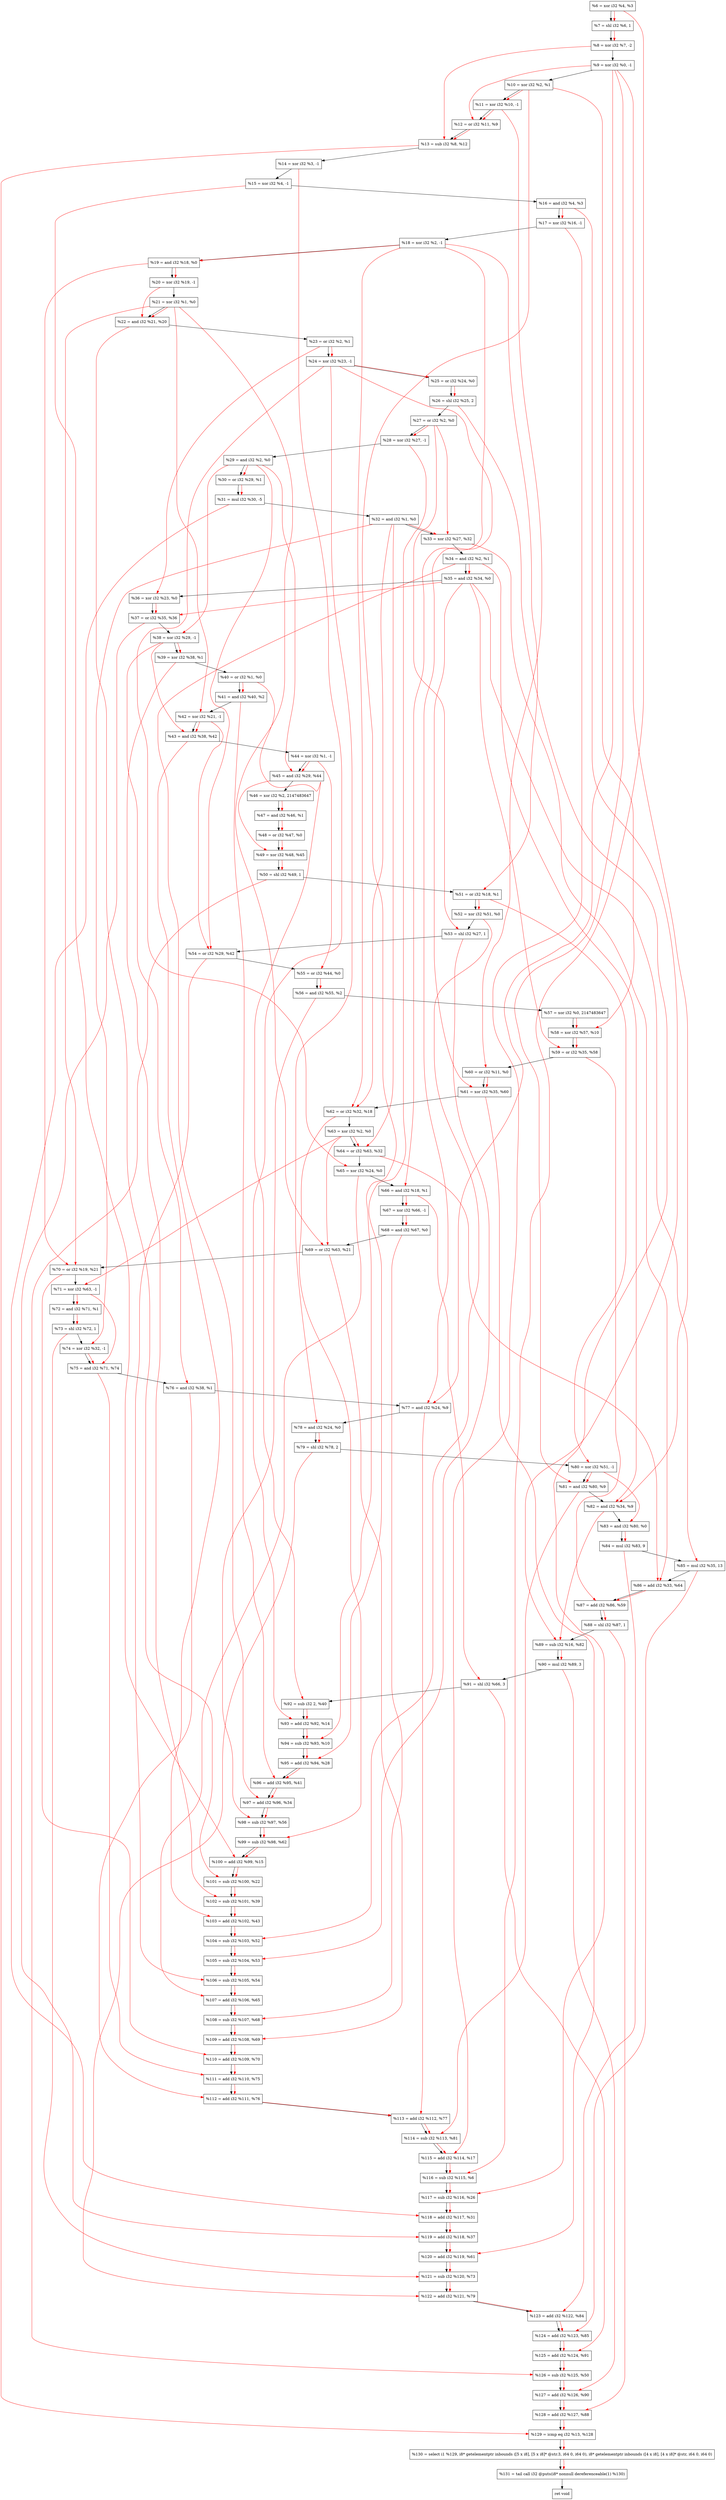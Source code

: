 digraph "DFG for'crackme' function" {
	Node0x14fd000[shape=record, label="  %6 = xor i32 %4, %3"];
	Node0x14fd680[shape=record, label="  %7 = shl i32 %6, 1"];
	Node0x14fd720[shape=record, label="  %8 = xor i32 %7, -2"];
	Node0x14fd7c0[shape=record, label="  %9 = xor i32 %0, -1"];
	Node0x14fd830[shape=record, label="  %10 = xor i32 %2, %1"];
	Node0x14fd8a0[shape=record, label="  %11 = xor i32 %10, -1"];
	Node0x14fd910[shape=record, label="  %12 = or i32 %11, %9"];
	Node0x14fd980[shape=record, label="  %13 = sub i32 %8, %12"];
	Node0x14fd9f0[shape=record, label="  %14 = xor i32 %3, -1"];
	Node0x14fda60[shape=record, label="  %15 = xor i32 %4, -1"];
	Node0x14fdad0[shape=record, label="  %16 = and i32 %4, %3"];
	Node0x14fdb40[shape=record, label="  %17 = xor i32 %16, -1"];
	Node0x14fdbb0[shape=record, label="  %18 = xor i32 %2, -1"];
	Node0x14fdc20[shape=record, label="  %19 = and i32 %18, %0"];
	Node0x14fdc90[shape=record, label="  %20 = xor i32 %19, -1"];
	Node0x14fdd00[shape=record, label="  %21 = xor i32 %1, %0"];
	Node0x14fdd70[shape=record, label="  %22 = and i32 %21, %20"];
	Node0x14fdde0[shape=record, label="  %23 = or i32 %2, %1"];
	Node0x14fde50[shape=record, label="  %24 = xor i32 %23, -1"];
	Node0x14fdec0[shape=record, label="  %25 = or i32 %24, %0"];
	Node0x14fdf60[shape=record, label="  %26 = shl i32 %25, 2"];
	Node0x14fdfd0[shape=record, label="  %27 = or i32 %2, %0"];
	Node0x14fe040[shape=record, label="  %28 = xor i32 %27, -1"];
	Node0x14fe0b0[shape=record, label="  %29 = and i32 %2, %0"];
	Node0x14fe120[shape=record, label="  %30 = or i32 %29, %1"];
	Node0x14fe1c0[shape=record, label="  %31 = mul i32 %30, -5"];
	Node0x14fe230[shape=record, label="  %32 = and i32 %1, %0"];
	Node0x14fe4b0[shape=record, label="  %33 = xor i32 %27, %32"];
	Node0x14fe520[shape=record, label="  %34 = and i32 %2, %1"];
	Node0x14fe590[shape=record, label="  %35 = and i32 %34, %0"];
	Node0x14fe600[shape=record, label="  %36 = xor i32 %23, %0"];
	Node0x14fe670[shape=record, label="  %37 = or i32 %35, %36"];
	Node0x14fe6e0[shape=record, label="  %38 = xor i32 %29, -1"];
	Node0x14fe750[shape=record, label="  %39 = xor i32 %38, %1"];
	Node0x14fe7c0[shape=record, label="  %40 = or i32 %1, %0"];
	Node0x14fe830[shape=record, label="  %41 = and i32 %40, %2"];
	Node0x14fe8a0[shape=record, label="  %42 = xor i32 %21, -1"];
	Node0x14fe910[shape=record, label="  %43 = and i32 %38, %42"];
	Node0x14fe980[shape=record, label="  %44 = xor i32 %1, -1"];
	Node0x14fe9f0[shape=record, label="  %45 = and i32 %29, %44"];
	Node0x14fea90[shape=record, label="  %46 = xor i32 %2, 2147483647"];
	Node0x14feb00[shape=record, label="  %47 = and i32 %46, %1"];
	Node0x14feb70[shape=record, label="  %48 = or i32 %47, %0"];
	Node0x14febe0[shape=record, label="  %49 = xor i32 %48, %45"];
	Node0x14fec50[shape=record, label="  %50 = shl i32 %49, 1"];
	Node0x14fecc0[shape=record, label="  %51 = or i32 %18, %1"];
	Node0x14fed30[shape=record, label="  %52 = xor i32 %51, %0"];
	Node0x14feda0[shape=record, label="  %53 = shl i32 %27, 1"];
	Node0x14fee10[shape=record, label="  %54 = or i32 %29, %42"];
	Node0x14fee80[shape=record, label="  %55 = or i32 %44, %0"];
	Node0x14feef0[shape=record, label="  %56 = and i32 %55, %2"];
	Node0x14fef60[shape=record, label="  %57 = xor i32 %0, 2147483647"];
	Node0x14fefd0[shape=record, label="  %58 = xor i32 %57, %10"];
	Node0x14ff040[shape=record, label="  %59 = or i32 %35, %58"];
	Node0x14ff0b0[shape=record, label="  %60 = or i32 %11, %0"];
	Node0x14ff120[shape=record, label="  %61 = xor i32 %35, %60"];
	Node0x14ff190[shape=record, label="  %62 = or i32 %32, %18"];
	Node0x14ff200[shape=record, label="  %63 = xor i32 %2, %0"];
	Node0x14ff270[shape=record, label="  %64 = or i32 %63, %32"];
	Node0x14ff6f0[shape=record, label="  %65 = xor i32 %24, %0"];
	Node0x14ff760[shape=record, label="  %66 = and i32 %18, %1"];
	Node0x14ff7d0[shape=record, label="  %67 = xor i32 %66, -1"];
	Node0x14ff840[shape=record, label="  %68 = and i32 %67, %0"];
	Node0x14ff8b0[shape=record, label="  %69 = or i32 %63, %21"];
	Node0x14ff920[shape=record, label="  %70 = or i32 %19, %21"];
	Node0x14ff990[shape=record, label="  %71 = xor i32 %63, -1"];
	Node0x14ffa00[shape=record, label="  %72 = and i32 %71, %1"];
	Node0x14ffa70[shape=record, label="  %73 = shl i32 %72, 1"];
	Node0x14ffae0[shape=record, label="  %74 = xor i32 %32, -1"];
	Node0x14ffb50[shape=record, label="  %75 = and i32 %71, %74"];
	Node0x14ffbc0[shape=record, label="  %76 = and i32 %38, %1"];
	Node0x14ffc30[shape=record, label="  %77 = and i32 %24, %9"];
	Node0x14ffca0[shape=record, label="  %78 = and i32 %24, %0"];
	Node0x14ffd10[shape=record, label="  %79 = shl i32 %78, 2"];
	Node0x14ffd80[shape=record, label="  %80 = xor i32 %51, -1"];
	Node0x14ffdf0[shape=record, label="  %81 = and i32 %80, %9"];
	Node0x14ffe60[shape=record, label="  %82 = and i32 %34, %9"];
	Node0x14ffed0[shape=record, label="  %83 = and i32 %80, %0"];
	Node0x14fff70[shape=record, label="  %84 = mul i32 %83, 9"];
	Node0x1500010[shape=record, label="  %85 = mul i32 %35, 13"];
	Node0x1500080[shape=record, label="  %86 = add i32 %33, %64"];
	Node0x15000f0[shape=record, label="  %87 = add i32 %86, %59"];
	Node0x1500160[shape=record, label="  %88 = shl i32 %87, 1"];
	Node0x15001d0[shape=record, label="  %89 = sub i32 %16, %82"];
	Node0x1500270[shape=record, label="  %90 = mul i32 %89, 3"];
	Node0x15002e0[shape=record, label="  %91 = shl i32 %66, 3"];
	Node0x1500350[shape=record, label="  %92 = sub i32 2, %40"];
	Node0x15003c0[shape=record, label="  %93 = add i32 %92, %14"];
	Node0x1500430[shape=record, label="  %94 = sub i32 %93, %10"];
	Node0x15004a0[shape=record, label="  %95 = add i32 %94, %28"];
	Node0x1500510[shape=record, label="  %96 = add i32 %95, %41"];
	Node0x1500580[shape=record, label="  %97 = add i32 %96, %34"];
	Node0x15005f0[shape=record, label="  %98 = sub i32 %97, %56"];
	Node0x1500660[shape=record, label="  %99 = sub i32 %98, %62"];
	Node0x15006d0[shape=record, label="  %100 = add i32 %99, %15"];
	Node0x1500740[shape=record, label="  %101 = sub i32 %100, %22"];
	Node0x15007b0[shape=record, label="  %102 = sub i32 %101, %39"];
	Node0x1500820[shape=record, label="  %103 = add i32 %102, %43"];
	Node0x1500890[shape=record, label="  %104 = sub i32 %103, %52"];
	Node0x1500900[shape=record, label="  %105 = sub i32 %104, %53"];
	Node0x1500970[shape=record, label="  %106 = sub i32 %105, %54"];
	Node0x15009e0[shape=record, label="  %107 = add i32 %106, %65"];
	Node0x1500a50[shape=record, label="  %108 = sub i32 %107, %68"];
	Node0x1500ac0[shape=record, label="  %109 = add i32 %108, %69"];
	Node0x1500b30[shape=record, label="  %110 = add i32 %109, %70"];
	Node0x1500ba0[shape=record, label="  %111 = add i32 %110, %75"];
	Node0x1500c10[shape=record, label="  %112 = add i32 %111, %76"];
	Node0x1500c80[shape=record, label="  %113 = add i32 %112, %77"];
	Node0x1500cf0[shape=record, label="  %114 = sub i32 %113, %81"];
	Node0x1500d60[shape=record, label="  %115 = add i32 %114, %17"];
	Node0x1500dd0[shape=record, label="  %116 = sub i32 %115, %6"];
	Node0x1500e40[shape=record, label="  %117 = sub i32 %116, %26"];
	Node0x1500eb0[shape=record, label="  %118 = add i32 %117, %31"];
	Node0x1500f20[shape=record, label="  %119 = add i32 %118, %37"];
	Node0x1500f90[shape=record, label="  %120 = add i32 %119, %61"];
	Node0x1501000[shape=record, label="  %121 = sub i32 %120, %73"];
	Node0x1501070[shape=record, label="  %122 = add i32 %121, %79"];
	Node0x15010e0[shape=record, label="  %123 = add i32 %122, %84"];
	Node0x1501150[shape=record, label="  %124 = add i32 %123, %85"];
	Node0x15011c0[shape=record, label="  %125 = add i32 %124, %91"];
	Node0x1501230[shape=record, label="  %126 = sub i32 %125, %50"];
	Node0x15012a0[shape=record, label="  %127 = add i32 %126, %90"];
	Node0x1501310[shape=record, label="  %128 = add i32 %127, %88"];
	Node0x1501b90[shape=record, label="  %129 = icmp eq i32 %13, %128"];
	Node0x149d268[shape=record, label="  %130 = select i1 %129, i8* getelementptr inbounds ([5 x i8], [5 x i8]* @str.3, i64 0, i64 0), i8* getelementptr inbounds ([4 x i8], [4 x i8]* @str, i64 0, i64 0)"];
	Node0x1501e20[shape=record, label="  %131 = tail call i32 @puts(i8* nonnull dereferenceable(1) %130)"];
	Node0x1501e70[shape=record, label="  ret void"];
	Node0x14fd000 -> Node0x14fd680;
	Node0x14fd680 -> Node0x14fd720;
	Node0x14fd720 -> Node0x14fd7c0;
	Node0x14fd7c0 -> Node0x14fd830;
	Node0x14fd830 -> Node0x14fd8a0;
	Node0x14fd8a0 -> Node0x14fd910;
	Node0x14fd910 -> Node0x14fd980;
	Node0x14fd980 -> Node0x14fd9f0;
	Node0x14fd9f0 -> Node0x14fda60;
	Node0x14fda60 -> Node0x14fdad0;
	Node0x14fdad0 -> Node0x14fdb40;
	Node0x14fdb40 -> Node0x14fdbb0;
	Node0x14fdbb0 -> Node0x14fdc20;
	Node0x14fdc20 -> Node0x14fdc90;
	Node0x14fdc90 -> Node0x14fdd00;
	Node0x14fdd00 -> Node0x14fdd70;
	Node0x14fdd70 -> Node0x14fdde0;
	Node0x14fdde0 -> Node0x14fde50;
	Node0x14fde50 -> Node0x14fdec0;
	Node0x14fdec0 -> Node0x14fdf60;
	Node0x14fdf60 -> Node0x14fdfd0;
	Node0x14fdfd0 -> Node0x14fe040;
	Node0x14fe040 -> Node0x14fe0b0;
	Node0x14fe0b0 -> Node0x14fe120;
	Node0x14fe120 -> Node0x14fe1c0;
	Node0x14fe1c0 -> Node0x14fe230;
	Node0x14fe230 -> Node0x14fe4b0;
	Node0x14fe4b0 -> Node0x14fe520;
	Node0x14fe520 -> Node0x14fe590;
	Node0x14fe590 -> Node0x14fe600;
	Node0x14fe600 -> Node0x14fe670;
	Node0x14fe670 -> Node0x14fe6e0;
	Node0x14fe6e0 -> Node0x14fe750;
	Node0x14fe750 -> Node0x14fe7c0;
	Node0x14fe7c0 -> Node0x14fe830;
	Node0x14fe830 -> Node0x14fe8a0;
	Node0x14fe8a0 -> Node0x14fe910;
	Node0x14fe910 -> Node0x14fe980;
	Node0x14fe980 -> Node0x14fe9f0;
	Node0x14fe9f0 -> Node0x14fea90;
	Node0x14fea90 -> Node0x14feb00;
	Node0x14feb00 -> Node0x14feb70;
	Node0x14feb70 -> Node0x14febe0;
	Node0x14febe0 -> Node0x14fec50;
	Node0x14fec50 -> Node0x14fecc0;
	Node0x14fecc0 -> Node0x14fed30;
	Node0x14fed30 -> Node0x14feda0;
	Node0x14feda0 -> Node0x14fee10;
	Node0x14fee10 -> Node0x14fee80;
	Node0x14fee80 -> Node0x14feef0;
	Node0x14feef0 -> Node0x14fef60;
	Node0x14fef60 -> Node0x14fefd0;
	Node0x14fefd0 -> Node0x14ff040;
	Node0x14ff040 -> Node0x14ff0b0;
	Node0x14ff0b0 -> Node0x14ff120;
	Node0x14ff120 -> Node0x14ff190;
	Node0x14ff190 -> Node0x14ff200;
	Node0x14ff200 -> Node0x14ff270;
	Node0x14ff270 -> Node0x14ff6f0;
	Node0x14ff6f0 -> Node0x14ff760;
	Node0x14ff760 -> Node0x14ff7d0;
	Node0x14ff7d0 -> Node0x14ff840;
	Node0x14ff840 -> Node0x14ff8b0;
	Node0x14ff8b0 -> Node0x14ff920;
	Node0x14ff920 -> Node0x14ff990;
	Node0x14ff990 -> Node0x14ffa00;
	Node0x14ffa00 -> Node0x14ffa70;
	Node0x14ffa70 -> Node0x14ffae0;
	Node0x14ffae0 -> Node0x14ffb50;
	Node0x14ffb50 -> Node0x14ffbc0;
	Node0x14ffbc0 -> Node0x14ffc30;
	Node0x14ffc30 -> Node0x14ffca0;
	Node0x14ffca0 -> Node0x14ffd10;
	Node0x14ffd10 -> Node0x14ffd80;
	Node0x14ffd80 -> Node0x14ffdf0;
	Node0x14ffdf0 -> Node0x14ffe60;
	Node0x14ffe60 -> Node0x14ffed0;
	Node0x14ffed0 -> Node0x14fff70;
	Node0x14fff70 -> Node0x1500010;
	Node0x1500010 -> Node0x1500080;
	Node0x1500080 -> Node0x15000f0;
	Node0x15000f0 -> Node0x1500160;
	Node0x1500160 -> Node0x15001d0;
	Node0x15001d0 -> Node0x1500270;
	Node0x1500270 -> Node0x15002e0;
	Node0x15002e0 -> Node0x1500350;
	Node0x1500350 -> Node0x15003c0;
	Node0x15003c0 -> Node0x1500430;
	Node0x1500430 -> Node0x15004a0;
	Node0x15004a0 -> Node0x1500510;
	Node0x1500510 -> Node0x1500580;
	Node0x1500580 -> Node0x15005f0;
	Node0x15005f0 -> Node0x1500660;
	Node0x1500660 -> Node0x15006d0;
	Node0x15006d0 -> Node0x1500740;
	Node0x1500740 -> Node0x15007b0;
	Node0x15007b0 -> Node0x1500820;
	Node0x1500820 -> Node0x1500890;
	Node0x1500890 -> Node0x1500900;
	Node0x1500900 -> Node0x1500970;
	Node0x1500970 -> Node0x15009e0;
	Node0x15009e0 -> Node0x1500a50;
	Node0x1500a50 -> Node0x1500ac0;
	Node0x1500ac0 -> Node0x1500b30;
	Node0x1500b30 -> Node0x1500ba0;
	Node0x1500ba0 -> Node0x1500c10;
	Node0x1500c10 -> Node0x1500c80;
	Node0x1500c80 -> Node0x1500cf0;
	Node0x1500cf0 -> Node0x1500d60;
	Node0x1500d60 -> Node0x1500dd0;
	Node0x1500dd0 -> Node0x1500e40;
	Node0x1500e40 -> Node0x1500eb0;
	Node0x1500eb0 -> Node0x1500f20;
	Node0x1500f20 -> Node0x1500f90;
	Node0x1500f90 -> Node0x1501000;
	Node0x1501000 -> Node0x1501070;
	Node0x1501070 -> Node0x15010e0;
	Node0x15010e0 -> Node0x1501150;
	Node0x1501150 -> Node0x15011c0;
	Node0x15011c0 -> Node0x1501230;
	Node0x1501230 -> Node0x15012a0;
	Node0x15012a0 -> Node0x1501310;
	Node0x1501310 -> Node0x1501b90;
	Node0x1501b90 -> Node0x149d268;
	Node0x149d268 -> Node0x1501e20;
	Node0x1501e20 -> Node0x1501e70;
edge [color=red]
	Node0x14fd000 -> Node0x14fd680;
	Node0x14fd680 -> Node0x14fd720;
	Node0x14fd830 -> Node0x14fd8a0;
	Node0x14fd8a0 -> Node0x14fd910;
	Node0x14fd7c0 -> Node0x14fd910;
	Node0x14fd720 -> Node0x14fd980;
	Node0x14fd910 -> Node0x14fd980;
	Node0x14fdad0 -> Node0x14fdb40;
	Node0x14fdbb0 -> Node0x14fdc20;
	Node0x14fdc20 -> Node0x14fdc90;
	Node0x14fdd00 -> Node0x14fdd70;
	Node0x14fdc90 -> Node0x14fdd70;
	Node0x14fdde0 -> Node0x14fde50;
	Node0x14fde50 -> Node0x14fdec0;
	Node0x14fdec0 -> Node0x14fdf60;
	Node0x14fdfd0 -> Node0x14fe040;
	Node0x14fe0b0 -> Node0x14fe120;
	Node0x14fe120 -> Node0x14fe1c0;
	Node0x14fdfd0 -> Node0x14fe4b0;
	Node0x14fe230 -> Node0x14fe4b0;
	Node0x14fe520 -> Node0x14fe590;
	Node0x14fdde0 -> Node0x14fe600;
	Node0x14fe590 -> Node0x14fe670;
	Node0x14fe600 -> Node0x14fe670;
	Node0x14fe0b0 -> Node0x14fe6e0;
	Node0x14fe6e0 -> Node0x14fe750;
	Node0x14fe7c0 -> Node0x14fe830;
	Node0x14fdd00 -> Node0x14fe8a0;
	Node0x14fe6e0 -> Node0x14fe910;
	Node0x14fe8a0 -> Node0x14fe910;
	Node0x14fe0b0 -> Node0x14fe9f0;
	Node0x14fe980 -> Node0x14fe9f0;
	Node0x14fea90 -> Node0x14feb00;
	Node0x14feb00 -> Node0x14feb70;
	Node0x14feb70 -> Node0x14febe0;
	Node0x14fe9f0 -> Node0x14febe0;
	Node0x14febe0 -> Node0x14fec50;
	Node0x14fdbb0 -> Node0x14fecc0;
	Node0x14fecc0 -> Node0x14fed30;
	Node0x14fdfd0 -> Node0x14feda0;
	Node0x14fe0b0 -> Node0x14fee10;
	Node0x14fe8a0 -> Node0x14fee10;
	Node0x14fe980 -> Node0x14fee80;
	Node0x14fee80 -> Node0x14feef0;
	Node0x14fef60 -> Node0x14fefd0;
	Node0x14fd830 -> Node0x14fefd0;
	Node0x14fe590 -> Node0x14ff040;
	Node0x14fefd0 -> Node0x14ff040;
	Node0x14fd8a0 -> Node0x14ff0b0;
	Node0x14fe590 -> Node0x14ff120;
	Node0x14ff0b0 -> Node0x14ff120;
	Node0x14fe230 -> Node0x14ff190;
	Node0x14fdbb0 -> Node0x14ff190;
	Node0x14ff200 -> Node0x14ff270;
	Node0x14fe230 -> Node0x14ff270;
	Node0x14fde50 -> Node0x14ff6f0;
	Node0x14fdbb0 -> Node0x14ff760;
	Node0x14ff760 -> Node0x14ff7d0;
	Node0x14ff7d0 -> Node0x14ff840;
	Node0x14ff200 -> Node0x14ff8b0;
	Node0x14fdd00 -> Node0x14ff8b0;
	Node0x14fdc20 -> Node0x14ff920;
	Node0x14fdd00 -> Node0x14ff920;
	Node0x14ff200 -> Node0x14ff990;
	Node0x14ff990 -> Node0x14ffa00;
	Node0x14ffa00 -> Node0x14ffa70;
	Node0x14fe230 -> Node0x14ffae0;
	Node0x14ff990 -> Node0x14ffb50;
	Node0x14ffae0 -> Node0x14ffb50;
	Node0x14fe6e0 -> Node0x14ffbc0;
	Node0x14fde50 -> Node0x14ffc30;
	Node0x14fd7c0 -> Node0x14ffc30;
	Node0x14fde50 -> Node0x14ffca0;
	Node0x14ffca0 -> Node0x14ffd10;
	Node0x14fecc0 -> Node0x14ffd80;
	Node0x14ffd80 -> Node0x14ffdf0;
	Node0x14fd7c0 -> Node0x14ffdf0;
	Node0x14fe520 -> Node0x14ffe60;
	Node0x14fd7c0 -> Node0x14ffe60;
	Node0x14ffd80 -> Node0x14ffed0;
	Node0x14ffed0 -> Node0x14fff70;
	Node0x14fe590 -> Node0x1500010;
	Node0x14fe4b0 -> Node0x1500080;
	Node0x14ff270 -> Node0x1500080;
	Node0x1500080 -> Node0x15000f0;
	Node0x14ff040 -> Node0x15000f0;
	Node0x15000f0 -> Node0x1500160;
	Node0x14fdad0 -> Node0x15001d0;
	Node0x14ffe60 -> Node0x15001d0;
	Node0x15001d0 -> Node0x1500270;
	Node0x14ff760 -> Node0x15002e0;
	Node0x14fe7c0 -> Node0x1500350;
	Node0x1500350 -> Node0x15003c0;
	Node0x14fd9f0 -> Node0x15003c0;
	Node0x15003c0 -> Node0x1500430;
	Node0x14fd830 -> Node0x1500430;
	Node0x1500430 -> Node0x15004a0;
	Node0x14fe040 -> Node0x15004a0;
	Node0x15004a0 -> Node0x1500510;
	Node0x14fe830 -> Node0x1500510;
	Node0x1500510 -> Node0x1500580;
	Node0x14fe520 -> Node0x1500580;
	Node0x1500580 -> Node0x15005f0;
	Node0x14feef0 -> Node0x15005f0;
	Node0x15005f0 -> Node0x1500660;
	Node0x14ff190 -> Node0x1500660;
	Node0x1500660 -> Node0x15006d0;
	Node0x14fda60 -> Node0x15006d0;
	Node0x15006d0 -> Node0x1500740;
	Node0x14fdd70 -> Node0x1500740;
	Node0x1500740 -> Node0x15007b0;
	Node0x14fe750 -> Node0x15007b0;
	Node0x15007b0 -> Node0x1500820;
	Node0x14fe910 -> Node0x1500820;
	Node0x1500820 -> Node0x1500890;
	Node0x14fed30 -> Node0x1500890;
	Node0x1500890 -> Node0x1500900;
	Node0x14feda0 -> Node0x1500900;
	Node0x1500900 -> Node0x1500970;
	Node0x14fee10 -> Node0x1500970;
	Node0x1500970 -> Node0x15009e0;
	Node0x14ff6f0 -> Node0x15009e0;
	Node0x15009e0 -> Node0x1500a50;
	Node0x14ff840 -> Node0x1500a50;
	Node0x1500a50 -> Node0x1500ac0;
	Node0x14ff8b0 -> Node0x1500ac0;
	Node0x1500ac0 -> Node0x1500b30;
	Node0x14ff920 -> Node0x1500b30;
	Node0x1500b30 -> Node0x1500ba0;
	Node0x14ffb50 -> Node0x1500ba0;
	Node0x1500ba0 -> Node0x1500c10;
	Node0x14ffbc0 -> Node0x1500c10;
	Node0x1500c10 -> Node0x1500c80;
	Node0x14ffc30 -> Node0x1500c80;
	Node0x1500c80 -> Node0x1500cf0;
	Node0x14ffdf0 -> Node0x1500cf0;
	Node0x1500cf0 -> Node0x1500d60;
	Node0x14fdb40 -> Node0x1500d60;
	Node0x1500d60 -> Node0x1500dd0;
	Node0x14fd000 -> Node0x1500dd0;
	Node0x1500dd0 -> Node0x1500e40;
	Node0x14fdf60 -> Node0x1500e40;
	Node0x1500e40 -> Node0x1500eb0;
	Node0x14fe1c0 -> Node0x1500eb0;
	Node0x1500eb0 -> Node0x1500f20;
	Node0x14fe670 -> Node0x1500f20;
	Node0x1500f20 -> Node0x1500f90;
	Node0x14ff120 -> Node0x1500f90;
	Node0x1500f90 -> Node0x1501000;
	Node0x14ffa70 -> Node0x1501000;
	Node0x1501000 -> Node0x1501070;
	Node0x14ffd10 -> Node0x1501070;
	Node0x1501070 -> Node0x15010e0;
	Node0x14fff70 -> Node0x15010e0;
	Node0x15010e0 -> Node0x1501150;
	Node0x1500010 -> Node0x1501150;
	Node0x1501150 -> Node0x15011c0;
	Node0x15002e0 -> Node0x15011c0;
	Node0x15011c0 -> Node0x1501230;
	Node0x14fec50 -> Node0x1501230;
	Node0x1501230 -> Node0x15012a0;
	Node0x1500270 -> Node0x15012a0;
	Node0x15012a0 -> Node0x1501310;
	Node0x1500160 -> Node0x1501310;
	Node0x14fd980 -> Node0x1501b90;
	Node0x1501310 -> Node0x1501b90;
	Node0x1501b90 -> Node0x149d268;
	Node0x149d268 -> Node0x1501e20;
}
